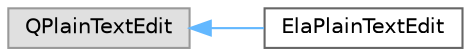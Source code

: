 digraph "类继承关系图"
{
 // LATEX_PDF_SIZE
  bgcolor="transparent";
  edge [fontname=Helvetica,fontsize=10,labelfontname=Helvetica,labelfontsize=10];
  node [fontname=Helvetica,fontsize=10,shape=box,height=0.2,width=0.4];
  rankdir="LR";
  Node0 [id="Node000000",label="QPlainTextEdit",height=0.2,width=0.4,color="grey60", fillcolor="#E0E0E0", style="filled",tooltip=" "];
  Node0 -> Node1 [id="edge325_Node000000_Node000001",dir="back",color="steelblue1",style="solid",tooltip=" "];
  Node1 [id="Node000001",label="ElaPlainTextEdit",height=0.2,width=0.4,color="grey40", fillcolor="white", style="filled",URL="$class_ela_plain_text_edit.html",tooltip="自定义纯文本编辑框类，支持主题切换和上下文菜单"];
}
